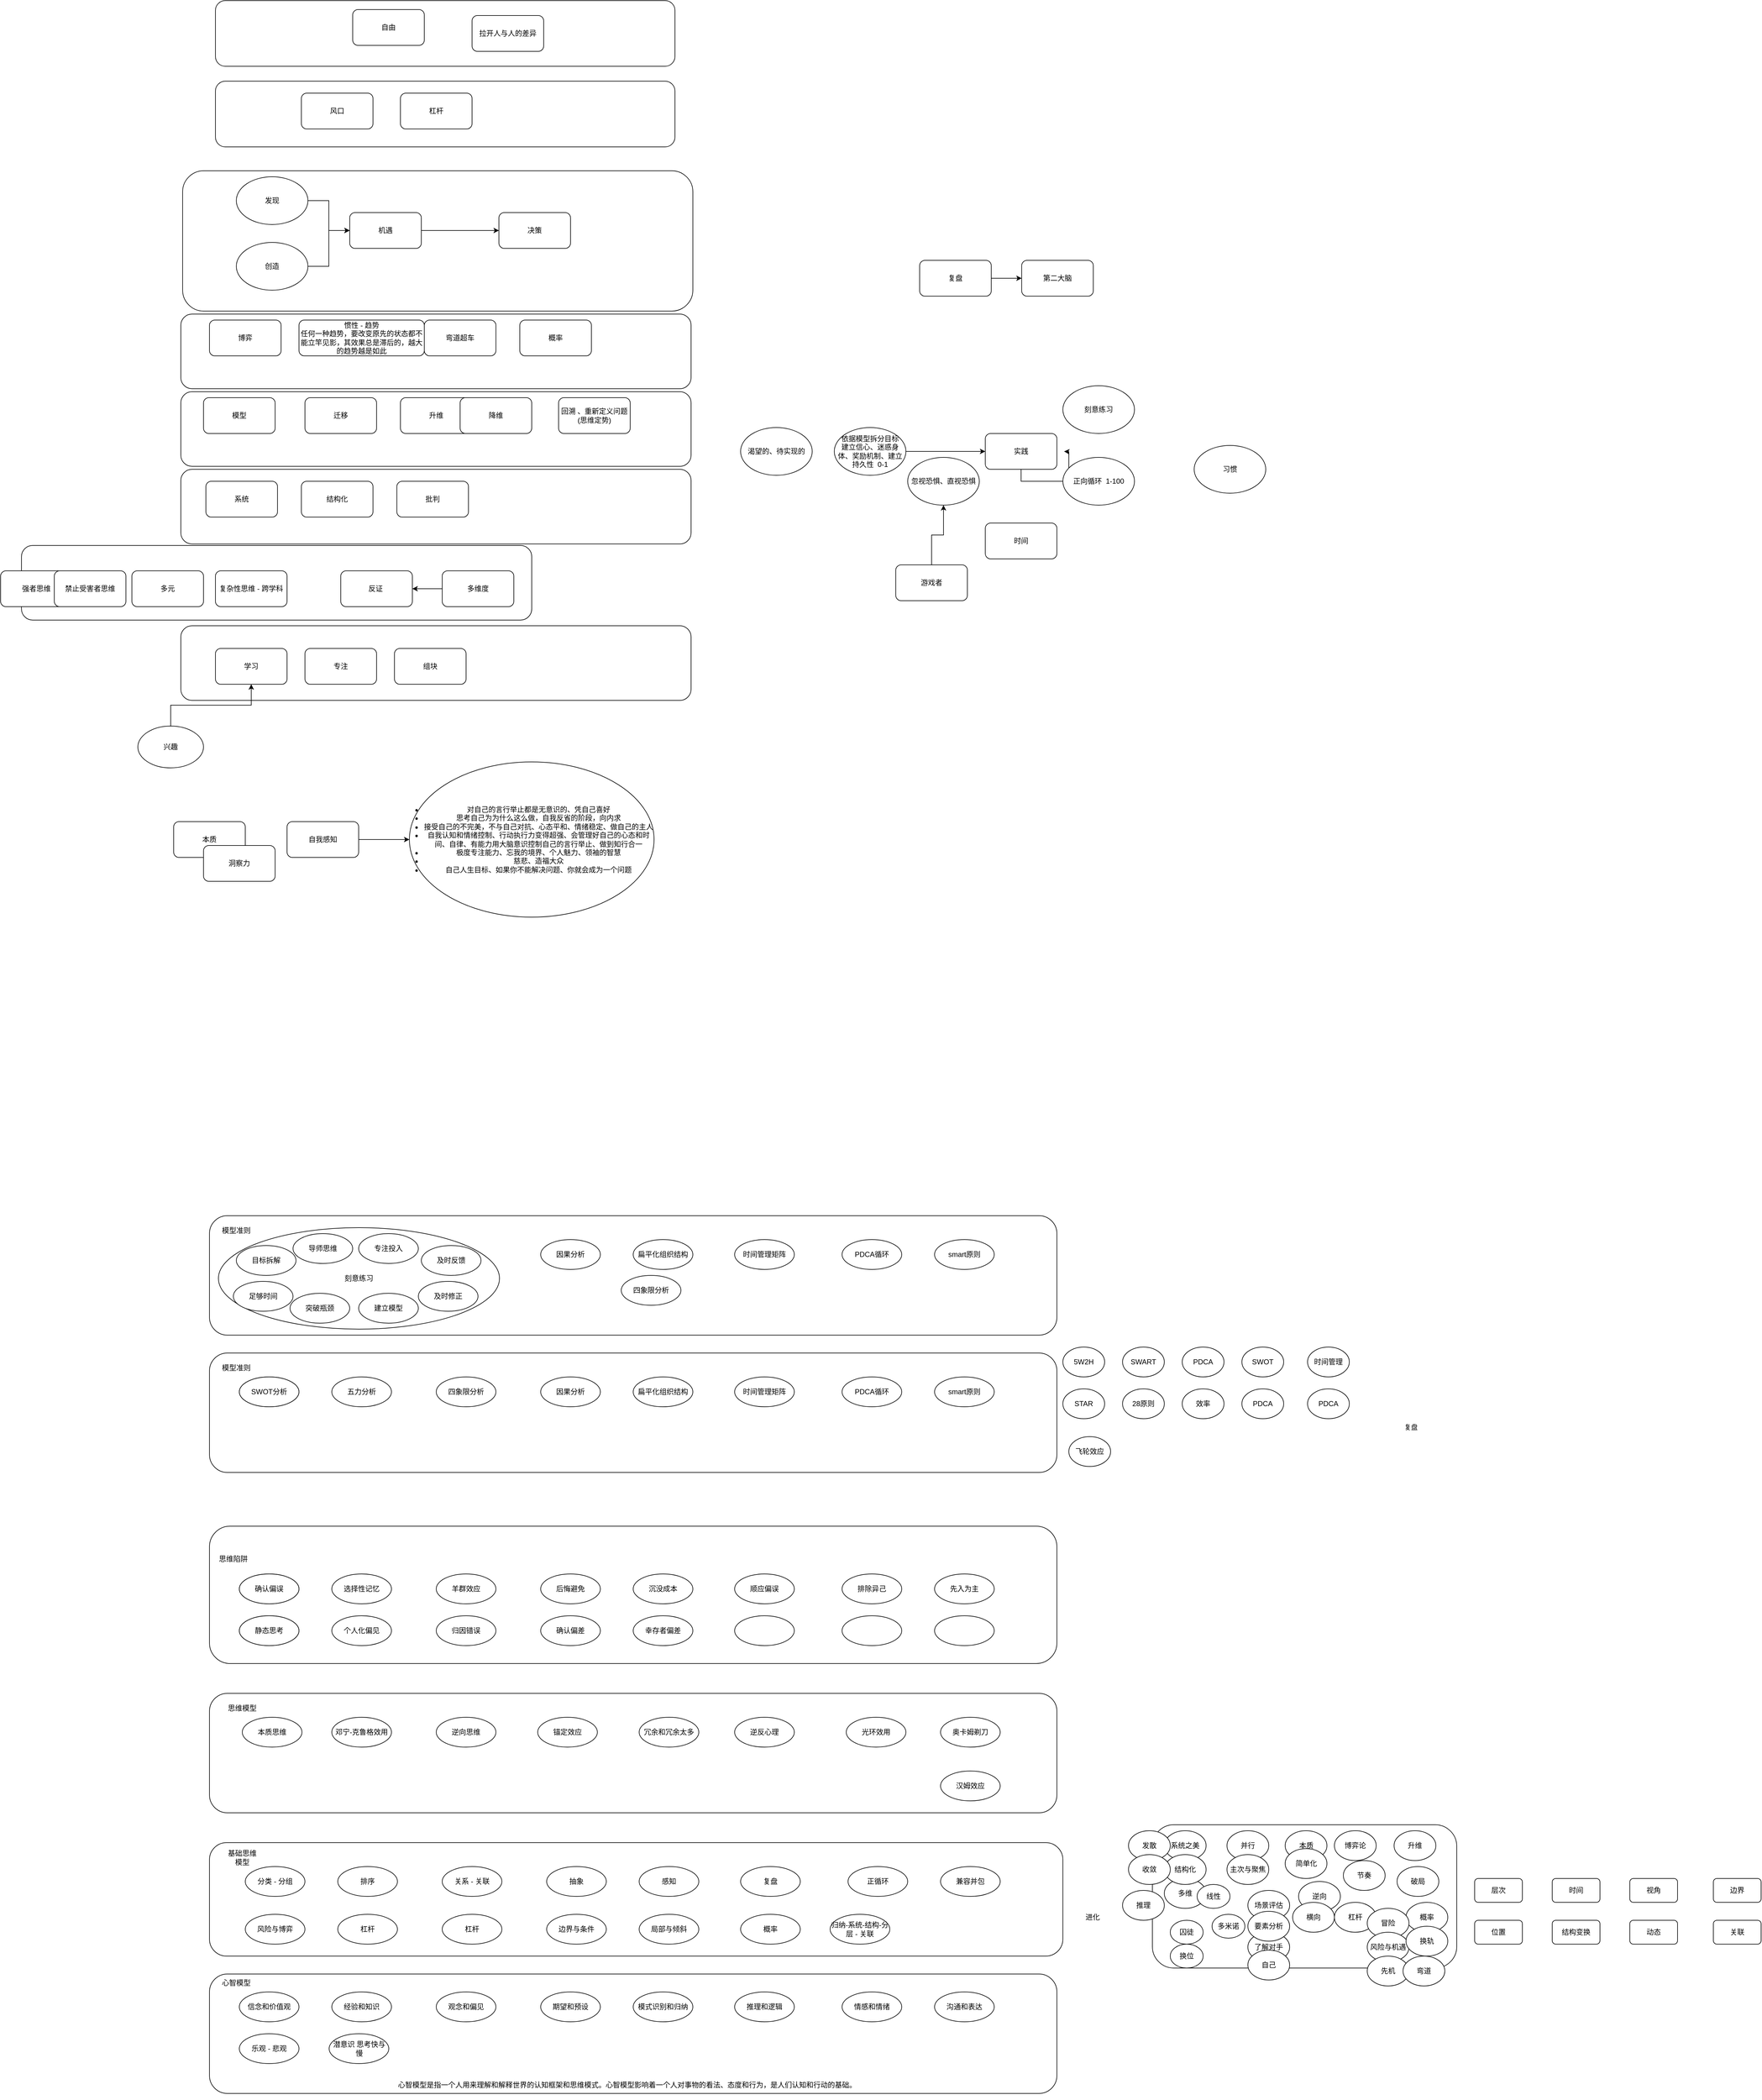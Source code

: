 <mxfile version="21.4.0" type="github">
  <diagram name="第 1 页" id="YvtEZz4fDpHej9pVCONi">
    <mxGraphModel dx="2620" dy="2172" grid="1" gridSize="10" guides="1" tooltips="1" connect="1" arrows="1" fold="1" page="1" pageScale="1" pageWidth="827" pageHeight="1169" math="0" shadow="0">
      <root>
        <mxCell id="0" />
        <mxCell id="1" parent="0" />
        <mxCell id="yrJ8rADurVAFEkHN2O-o-66" value="" style="rounded=1;whiteSpace=wrap;html=1;" parent="1" vertex="1">
          <mxGeometry x="-175" y="387.5" width="855" height="125" as="geometry" />
        </mxCell>
        <mxCell id="yrJ8rADurVAFEkHN2O-o-65" value="" style="rounded=1;whiteSpace=wrap;html=1;" parent="1" vertex="1">
          <mxGeometry x="92" y="522" width="855" height="125" as="geometry" />
        </mxCell>
        <mxCell id="yrJ8rADurVAFEkHN2O-o-64" value="" style="rounded=1;whiteSpace=wrap;html=1;" parent="1" vertex="1">
          <mxGeometry x="92" y="260" width="855" height="125" as="geometry" />
        </mxCell>
        <mxCell id="yrJ8rADurVAFEkHN2O-o-63" value="" style="rounded=1;whiteSpace=wrap;html=1;" parent="1" vertex="1">
          <mxGeometry x="92" y="130" width="855" height="125" as="geometry" />
        </mxCell>
        <mxCell id="yrJ8rADurVAFEkHN2O-o-62" value="" style="rounded=1;whiteSpace=wrap;html=1;" parent="1" vertex="1">
          <mxGeometry x="92" width="855" height="125" as="geometry" />
        </mxCell>
        <mxCell id="yrJ8rADurVAFEkHN2O-o-46" value="" style="rounded=1;whiteSpace=wrap;html=1;" parent="1" vertex="1">
          <mxGeometry x="95" y="-240" width="855" height="235" as="geometry" />
        </mxCell>
        <mxCell id="yrJ8rADurVAFEkHN2O-o-45" value="" style="rounded=1;whiteSpace=wrap;html=1;" parent="1" vertex="1">
          <mxGeometry x="150" y="-525" width="770" height="110" as="geometry" />
        </mxCell>
        <mxCell id="yrJ8rADurVAFEkHN2O-o-44" value="" style="rounded=1;whiteSpace=wrap;html=1;" parent="1" vertex="1">
          <mxGeometry x="150" y="-390" width="770" height="110" as="geometry" />
        </mxCell>
        <mxCell id="yrJ8rADurVAFEkHN2O-o-1" value="学习" style="rounded=1;whiteSpace=wrap;html=1;" parent="1" vertex="1">
          <mxGeometry x="150" y="560" width="120" height="60" as="geometry" />
        </mxCell>
        <mxCell id="yrJ8rADurVAFEkHN2O-o-2" value="专注" style="rounded=1;whiteSpace=wrap;html=1;" parent="1" vertex="1">
          <mxGeometry x="300" y="560" width="120" height="60" as="geometry" />
        </mxCell>
        <mxCell id="yrJ8rADurVAFEkHN2O-o-3" value="组块" style="rounded=1;whiteSpace=wrap;html=1;" parent="1" vertex="1">
          <mxGeometry x="450" y="560" width="120" height="60" as="geometry" />
        </mxCell>
        <mxCell id="yrJ8rADurVAFEkHN2O-o-4" value="系统" style="rounded=1;whiteSpace=wrap;html=1;" parent="1" vertex="1">
          <mxGeometry x="134" y="280" width="120" height="60" as="geometry" />
        </mxCell>
        <mxCell id="yrJ8rADurVAFEkHN2O-o-5" value="结构化" style="rounded=1;whiteSpace=wrap;html=1;" parent="1" vertex="1">
          <mxGeometry x="294" y="280" width="120" height="60" as="geometry" />
        </mxCell>
        <mxCell id="yrJ8rADurVAFEkHN2O-o-6" value="复杂性思维 - 跨学科" style="rounded=1;whiteSpace=wrap;html=1;" parent="1" vertex="1">
          <mxGeometry x="150" y="430" width="120" height="60" as="geometry" />
        </mxCell>
        <mxCell id="yrJ8rADurVAFEkHN2O-o-7" value="模型" style="rounded=1;whiteSpace=wrap;html=1;" parent="1" vertex="1">
          <mxGeometry x="130" y="140" width="120" height="60" as="geometry" />
        </mxCell>
        <mxCell id="yrJ8rADurVAFEkHN2O-o-8" value="决策" style="rounded=1;whiteSpace=wrap;html=1;" parent="1" vertex="1">
          <mxGeometry x="625" y="-170" width="120" height="60" as="geometry" />
        </mxCell>
        <mxCell id="yrJ8rADurVAFEkHN2O-o-9" value="风口" style="rounded=1;whiteSpace=wrap;html=1;" parent="1" vertex="1">
          <mxGeometry x="294" y="-370" width="120" height="60" as="geometry" />
        </mxCell>
        <mxCell id="yrJ8rADurVAFEkHN2O-o-10" value="杠杆" style="rounded=1;whiteSpace=wrap;html=1;" parent="1" vertex="1">
          <mxGeometry x="460" y="-370" width="120" height="60" as="geometry" />
        </mxCell>
        <mxCell id="yrJ8rADurVAFEkHN2O-o-11" value="自由" style="rounded=1;whiteSpace=wrap;html=1;" parent="1" vertex="1">
          <mxGeometry x="380" y="-510" width="120" height="60" as="geometry" />
        </mxCell>
        <mxCell id="yrJ8rADurVAFEkHN2O-o-13" style="edgeStyle=orthogonalEdgeStyle;rounded=0;orthogonalLoop=1;jettySize=auto;html=1;exitX=1;exitY=0.5;exitDx=0;exitDy=0;entryX=0;entryY=0.5;entryDx=0;entryDy=0;" parent="1" source="yrJ8rADurVAFEkHN2O-o-12" target="yrJ8rADurVAFEkHN2O-o-8" edge="1">
          <mxGeometry relative="1" as="geometry" />
        </mxCell>
        <mxCell id="yrJ8rADurVAFEkHN2O-o-12" value="机遇" style="rounded=1;whiteSpace=wrap;html=1;" parent="1" vertex="1">
          <mxGeometry x="375" y="-170" width="120" height="60" as="geometry" />
        </mxCell>
        <mxCell id="yrJ8rADurVAFEkHN2O-o-16" style="edgeStyle=orthogonalEdgeStyle;rounded=0;orthogonalLoop=1;jettySize=auto;html=1;exitX=1;exitY=0.5;exitDx=0;exitDy=0;" parent="1" source="yrJ8rADurVAFEkHN2O-o-14" target="yrJ8rADurVAFEkHN2O-o-12" edge="1">
          <mxGeometry relative="1" as="geometry" />
        </mxCell>
        <mxCell id="yrJ8rADurVAFEkHN2O-o-14" value="发现" style="ellipse;whiteSpace=wrap;html=1;" parent="1" vertex="1">
          <mxGeometry x="185" y="-230" width="120" height="80" as="geometry" />
        </mxCell>
        <mxCell id="yrJ8rADurVAFEkHN2O-o-17" value="" style="edgeStyle=orthogonalEdgeStyle;rounded=0;orthogonalLoop=1;jettySize=auto;html=1;" parent="1" source="yrJ8rADurVAFEkHN2O-o-15" target="yrJ8rADurVAFEkHN2O-o-12" edge="1">
          <mxGeometry relative="1" as="geometry" />
        </mxCell>
        <mxCell id="yrJ8rADurVAFEkHN2O-o-15" value="创造" style="ellipse;whiteSpace=wrap;html=1;" parent="1" vertex="1">
          <mxGeometry x="185" y="-120" width="120" height="80" as="geometry" />
        </mxCell>
        <mxCell id="yrJ8rADurVAFEkHN2O-o-19" value="迁移" style="rounded=1;whiteSpace=wrap;html=1;" parent="1" vertex="1">
          <mxGeometry x="300" y="140" width="120" height="60" as="geometry" />
        </mxCell>
        <mxCell id="yrJ8rADurVAFEkHN2O-o-37" style="edgeStyle=orthogonalEdgeStyle;rounded=0;orthogonalLoop=1;jettySize=auto;html=1;exitX=0.5;exitY=1;exitDx=0;exitDy=0;" parent="1" source="yrJ8rADurVAFEkHN2O-o-20" edge="1">
          <mxGeometry relative="1" as="geometry">
            <mxPoint x="1572" y="230" as="targetPoint" />
          </mxGeometry>
        </mxCell>
        <mxCell id="yrJ8rADurVAFEkHN2O-o-20" value="实践" style="rounded=1;whiteSpace=wrap;html=1;" parent="1" vertex="1">
          <mxGeometry x="1440" y="200" width="120" height="60" as="geometry" />
        </mxCell>
        <mxCell id="yrJ8rADurVAFEkHN2O-o-42" style="edgeStyle=orthogonalEdgeStyle;rounded=0;orthogonalLoop=1;jettySize=auto;html=1;exitX=1;exitY=0.5;exitDx=0;exitDy=0;" parent="1" source="yrJ8rADurVAFEkHN2O-o-21" target="yrJ8rADurVAFEkHN2O-o-41" edge="1">
          <mxGeometry relative="1" as="geometry" />
        </mxCell>
        <mxCell id="yrJ8rADurVAFEkHN2O-o-21" value="复盘" style="rounded=1;whiteSpace=wrap;html=1;" parent="1" vertex="1">
          <mxGeometry x="1330" y="-90" width="120" height="60" as="geometry" />
        </mxCell>
        <mxCell id="yrJ8rADurVAFEkHN2O-o-23" style="edgeStyle=orthogonalEdgeStyle;rounded=0;orthogonalLoop=1;jettySize=auto;html=1;exitX=0.5;exitY=0;exitDx=0;exitDy=0;" parent="1" source="yrJ8rADurVAFEkHN2O-o-22" target="yrJ8rADurVAFEkHN2O-o-1" edge="1">
          <mxGeometry relative="1" as="geometry" />
        </mxCell>
        <mxCell id="yrJ8rADurVAFEkHN2O-o-22" value="兴趣" style="ellipse;whiteSpace=wrap;html=1;" parent="1" vertex="1">
          <mxGeometry x="20" y="690" width="110" height="70" as="geometry" />
        </mxCell>
        <mxCell id="yrJ8rADurVAFEkHN2O-o-24" value="时间" style="rounded=1;whiteSpace=wrap;html=1;" parent="1" vertex="1">
          <mxGeometry x="1440" y="350" width="120" height="60" as="geometry" />
        </mxCell>
        <mxCell id="yrJ8rADurVAFEkHN2O-o-26" value="本质" style="rounded=1;whiteSpace=wrap;html=1;" parent="1" vertex="1">
          <mxGeometry x="80" y="850" width="120" height="60" as="geometry" />
        </mxCell>
        <mxCell id="yrJ8rADurVAFEkHN2O-o-27" value="反证&amp;nbsp;" style="rounded=1;whiteSpace=wrap;html=1;" parent="1" vertex="1">
          <mxGeometry x="360" y="430" width="120" height="60" as="geometry" />
        </mxCell>
        <mxCell id="yrJ8rADurVAFEkHN2O-o-29" style="edgeStyle=orthogonalEdgeStyle;rounded=0;orthogonalLoop=1;jettySize=auto;html=1;exitX=0;exitY=0.5;exitDx=0;exitDy=0;" parent="1" source="yrJ8rADurVAFEkHN2O-o-28" target="yrJ8rADurVAFEkHN2O-o-27" edge="1">
          <mxGeometry relative="1" as="geometry" />
        </mxCell>
        <mxCell id="yrJ8rADurVAFEkHN2O-o-28" value="多维度" style="rounded=1;whiteSpace=wrap;html=1;" parent="1" vertex="1">
          <mxGeometry x="530" y="430" width="120" height="60" as="geometry" />
        </mxCell>
        <mxCell id="yrJ8rADurVAFEkHN2O-o-30" value="博弈" style="rounded=1;whiteSpace=wrap;html=1;" parent="1" vertex="1">
          <mxGeometry x="140" y="10" width="120" height="60" as="geometry" />
        </mxCell>
        <mxCell id="yrJ8rADurVAFEkHN2O-o-31" value="拉开人与人的差异" style="rounded=1;whiteSpace=wrap;html=1;" parent="1" vertex="1">
          <mxGeometry x="580" y="-500" width="120" height="60" as="geometry" />
        </mxCell>
        <mxCell id="yrJ8rADurVAFEkHN2O-o-34" style="edgeStyle=orthogonalEdgeStyle;rounded=0;orthogonalLoop=1;jettySize=auto;html=1;exitX=1;exitY=0.5;exitDx=0;exitDy=0;" parent="1" source="yrJ8rADurVAFEkHN2O-o-32" target="yrJ8rADurVAFEkHN2O-o-33" edge="1">
          <mxGeometry relative="1" as="geometry" />
        </mxCell>
        <mxCell id="yrJ8rADurVAFEkHN2O-o-32" value="自我感知" style="rounded=1;whiteSpace=wrap;html=1;" parent="1" vertex="1">
          <mxGeometry x="270" y="850" width="120" height="60" as="geometry" />
        </mxCell>
        <mxCell id="yrJ8rADurVAFEkHN2O-o-33" value="&lt;div class=&quot;lake-content&quot;&gt;&lt;ul style=&quot;margin: 0; padding-left: 23px&quot; class=&quot;ne-ul&quot;&gt;&lt;li id=&quot;uc30e6d70&quot;&gt;对自己的言行举止都是无意识的、凭自己喜好&lt;/li&gt;&lt;li id=&quot;uc17edd8b&quot;&gt;&lt;span class=&quot;ne-text&quot;&gt;思考自己为为什么这么做，自我反省的阶段，向内求&lt;/span&gt;&lt;/li&gt;&lt;li id=&quot;u63547b23&quot;&gt;&lt;span class=&quot;ne-text&quot;&gt;接受自己的不完美，不与自己对抗、心态平和、情绪稳定、做自己的主人&lt;/span&gt;&lt;/li&gt;&lt;li id=&quot;u4344cce0&quot;&gt;&lt;span class=&quot;ne-text&quot;&gt;自我认知和情绪控制、行动执行力变得超强、会管理好自己的心态和时间、自律、有能力用大脑意识控制自己的言行举止、做到知行合一&lt;/span&gt;&lt;/li&gt;&lt;li id=&quot;ubfca6bf3&quot;&gt;&lt;span class=&quot;ne-text&quot;&gt;极度专注能力、忘我的境界、个人魅力、领袖的智慧&lt;/span&gt;&lt;/li&gt;&lt;li id=&quot;ucda49014&quot;&gt;&lt;span class=&quot;ne-text&quot;&gt;慈悲、造福大众&lt;/span&gt;&lt;/li&gt;&lt;li id=&quot;uc3cded7e&quot;&gt;&lt;span class=&quot;ne-text&quot;&gt;自己人生目标、如果你不能解决问题、你就会成为一个问题&lt;/span&gt;&lt;/li&gt;&lt;/ul&gt;&lt;/div&gt;" style="ellipse;whiteSpace=wrap;html=1;" parent="1" vertex="1">
          <mxGeometry x="475" y="750" width="410" height="260" as="geometry" />
        </mxCell>
        <mxCell id="yrJ8rADurVAFEkHN2O-o-36" style="edgeStyle=orthogonalEdgeStyle;rounded=0;orthogonalLoop=1;jettySize=auto;html=1;exitX=1;exitY=0.5;exitDx=0;exitDy=0;entryX=0;entryY=0.5;entryDx=0;entryDy=0;" parent="1" source="yrJ8rADurVAFEkHN2O-o-35" target="yrJ8rADurVAFEkHN2O-o-20" edge="1">
          <mxGeometry relative="1" as="geometry" />
        </mxCell>
        <mxCell id="yrJ8rADurVAFEkHN2O-o-35" value="依据模型拆分目标&lt;br&gt;建立信心、迷惑身体、奖励机制、建立持久性&amp;nbsp; 0-1" style="ellipse;whiteSpace=wrap;html=1;" parent="1" vertex="1">
          <mxGeometry x="1187" y="190" width="120" height="80" as="geometry" />
        </mxCell>
        <mxCell id="yrJ8rADurVAFEkHN2O-o-38" value="正向循环&amp;nbsp; 1-100" style="ellipse;whiteSpace=wrap;html=1;" parent="1" vertex="1">
          <mxGeometry x="1570" y="240" width="120" height="80" as="geometry" />
        </mxCell>
        <mxCell id="yrJ8rADurVAFEkHN2O-o-39" value="忽视恐惧、直视恐惧" style="ellipse;whiteSpace=wrap;html=1;" parent="1" vertex="1">
          <mxGeometry x="1310" y="240" width="120" height="80" as="geometry" />
        </mxCell>
        <mxCell id="yrJ8rADurVAFEkHN2O-o-41" value="第二大脑" style="rounded=1;whiteSpace=wrap;html=1;" parent="1" vertex="1">
          <mxGeometry x="1501" y="-90" width="120" height="60" as="geometry" />
        </mxCell>
        <mxCell id="yrJ8rADurVAFEkHN2O-o-47" value="渴望的、待实现的" style="ellipse;whiteSpace=wrap;html=1;" parent="1" vertex="1">
          <mxGeometry x="1030" y="190" width="120" height="80" as="geometry" />
        </mxCell>
        <mxCell id="yrJ8rADurVAFEkHN2O-o-48" value="多元" style="rounded=1;whiteSpace=wrap;html=1;" parent="1" vertex="1">
          <mxGeometry x="10" y="430" width="120" height="60" as="geometry" />
        </mxCell>
        <mxCell id="yrJ8rADurVAFEkHN2O-o-49" value="批判" style="rounded=1;whiteSpace=wrap;html=1;" parent="1" vertex="1">
          <mxGeometry x="454" y="280" width="120" height="60" as="geometry" />
        </mxCell>
        <mxCell id="yrJ8rADurVAFEkHN2O-o-50" value="刻意练习" style="ellipse;whiteSpace=wrap;html=1;" parent="1" vertex="1">
          <mxGeometry x="1570" y="120" width="120" height="80" as="geometry" />
        </mxCell>
        <mxCell id="yrJ8rADurVAFEkHN2O-o-51" value="强者思维" style="rounded=1;whiteSpace=wrap;html=1;" parent="1" vertex="1">
          <mxGeometry x="-210" y="430" width="120" height="60" as="geometry" />
        </mxCell>
        <mxCell id="yrJ8rADurVAFEkHN2O-o-53" style="edgeStyle=orthogonalEdgeStyle;rounded=0;orthogonalLoop=1;jettySize=auto;html=1;exitX=0.5;exitY=0;exitDx=0;exitDy=0;entryX=0.5;entryY=1;entryDx=0;entryDy=0;" parent="1" source="yrJ8rADurVAFEkHN2O-o-52" target="yrJ8rADurVAFEkHN2O-o-39" edge="1">
          <mxGeometry relative="1" as="geometry" />
        </mxCell>
        <mxCell id="yrJ8rADurVAFEkHN2O-o-52" value="游戏者" style="rounded=1;whiteSpace=wrap;html=1;" parent="1" vertex="1">
          <mxGeometry x="1290" y="420" width="120" height="60" as="geometry" />
        </mxCell>
        <mxCell id="yrJ8rADurVAFEkHN2O-o-54" value="禁止受害者思维" style="rounded=1;whiteSpace=wrap;html=1;" parent="1" vertex="1">
          <mxGeometry x="-120" y="430" width="120" height="60" as="geometry" />
        </mxCell>
        <mxCell id="yrJ8rADurVAFEkHN2O-o-56" value="惯性 - 趋势&lt;br&gt;任何一种趋势，要改变原先的状态都不能立竿见影，其效果总是滞后的，越大的趋势越是如此" style="rounded=1;whiteSpace=wrap;html=1;" parent="1" vertex="1">
          <mxGeometry x="290" y="10" width="210" height="60" as="geometry" />
        </mxCell>
        <mxCell id="yrJ8rADurVAFEkHN2O-o-57" value="弯道超车" style="rounded=1;whiteSpace=wrap;html=1;" parent="1" vertex="1">
          <mxGeometry x="500" y="10" width="120" height="60" as="geometry" />
        </mxCell>
        <mxCell id="yrJ8rADurVAFEkHN2O-o-58" value="习惯" style="ellipse;whiteSpace=wrap;html=1;" parent="1" vertex="1">
          <mxGeometry x="1790" y="220" width="120" height="80" as="geometry" />
        </mxCell>
        <mxCell id="yrJ8rADurVAFEkHN2O-o-59" value="升维" style="rounded=1;whiteSpace=wrap;html=1;" parent="1" vertex="1">
          <mxGeometry x="460" y="140" width="120" height="60" as="geometry" />
        </mxCell>
        <mxCell id="yrJ8rADurVAFEkHN2O-o-60" value="降维" style="rounded=1;whiteSpace=wrap;html=1;" parent="1" vertex="1">
          <mxGeometry x="560" y="140" width="120" height="60" as="geometry" />
        </mxCell>
        <mxCell id="yrJ8rADurVAFEkHN2O-o-61" value="回溯 、重新定义问题(思维定势)" style="rounded=1;whiteSpace=wrap;html=1;" parent="1" vertex="1">
          <mxGeometry x="725" y="140" width="120" height="60" as="geometry" />
        </mxCell>
        <mxCell id="yrJ8rADurVAFEkHN2O-o-68" value="洞察力" style="rounded=1;whiteSpace=wrap;html=1;" parent="1" vertex="1">
          <mxGeometry x="130" y="890" width="120" height="60" as="geometry" />
        </mxCell>
        <mxCell id="yrJ8rADurVAFEkHN2O-o-69" value="概率" style="rounded=1;whiteSpace=wrap;html=1;" parent="1" vertex="1">
          <mxGeometry x="660" y="10" width="120" height="60" as="geometry" />
        </mxCell>
        <mxCell id="z8WvKWM3-rtfyO4jZk8O-1" value="" style="rounded=1;whiteSpace=wrap;html=1;" vertex="1" parent="1">
          <mxGeometry x="140" y="2780" width="1420" height="200" as="geometry" />
        </mxCell>
        <mxCell id="z8WvKWM3-rtfyO4jZk8O-2" value="心智模型" style="text;html=1;strokeColor=none;fillColor=none;align=center;verticalAlign=middle;whiteSpace=wrap;rounded=0;" vertex="1" parent="1">
          <mxGeometry x="155" y="2780" width="60" height="30" as="geometry" />
        </mxCell>
        <mxCell id="z8WvKWM3-rtfyO4jZk8O-3" value="" style="rounded=1;whiteSpace=wrap;html=1;" vertex="1" parent="1">
          <mxGeometry x="140" y="2030" width="1420" height="230" as="geometry" />
        </mxCell>
        <mxCell id="z8WvKWM3-rtfyO4jZk8O-5" value="" style="rounded=1;whiteSpace=wrap;html=1;" vertex="1" parent="1">
          <mxGeometry x="140" y="1740" width="1420" height="200" as="geometry" />
        </mxCell>
        <mxCell id="z8WvKWM3-rtfyO4jZk8O-6" value="模型准则" style="text;html=1;strokeColor=none;fillColor=none;align=center;verticalAlign=middle;whiteSpace=wrap;rounded=0;" vertex="1" parent="1">
          <mxGeometry x="155" y="1750" width="60" height="30" as="geometry" />
        </mxCell>
        <mxCell id="z8WvKWM3-rtfyO4jZk8O-7" value="&lt;div class=&quot;lake-content&quot;&gt;信念和价值观&lt;/div&gt;" style="ellipse;whiteSpace=wrap;html=1;" vertex="1" parent="1">
          <mxGeometry x="190" y="2810" width="100" height="50" as="geometry" />
        </mxCell>
        <mxCell id="z8WvKWM3-rtfyO4jZk8O-8" value="&lt;div class=&quot;lake-content&quot;&gt;&lt;div class=&quot;lake-content&quot;&gt;经验和知识&lt;/div&gt;&lt;/div&gt;" style="ellipse;whiteSpace=wrap;html=1;" vertex="1" parent="1">
          <mxGeometry x="345" y="2810" width="100" height="50" as="geometry" />
        </mxCell>
        <mxCell id="z8WvKWM3-rtfyO4jZk8O-9" value="&lt;div class=&quot;lake-content&quot;&gt;&lt;div class=&quot;lake-content&quot;&gt;&lt;div class=&quot;lake-content&quot;&gt;推理和逻辑&lt;/div&gt;&lt;/div&gt;&lt;/div&gt;" style="ellipse;whiteSpace=wrap;html=1;" vertex="1" parent="1">
          <mxGeometry x="1020" y="2810" width="100" height="50" as="geometry" />
        </mxCell>
        <mxCell id="z8WvKWM3-rtfyO4jZk8O-10" value="&lt;div class=&quot;lake-content&quot;&gt;&lt;div class=&quot;lake-content&quot;&gt;观念和偏见&lt;/div&gt;&lt;/div&gt;" style="ellipse;whiteSpace=wrap;html=1;" vertex="1" parent="1">
          <mxGeometry x="520" y="2810" width="100" height="50" as="geometry" />
        </mxCell>
        <mxCell id="z8WvKWM3-rtfyO4jZk8O-11" value="&lt;div class=&quot;lake-content&quot;&gt;&lt;div class=&quot;lake-content&quot;&gt;&lt;div class=&quot;lake-content&quot;&gt;期望和预设&lt;/div&gt;&lt;/div&gt;&lt;/div&gt;" style="ellipse;whiteSpace=wrap;html=1;" vertex="1" parent="1">
          <mxGeometry x="695" y="2810" width="100" height="50" as="geometry" />
        </mxCell>
        <mxCell id="z8WvKWM3-rtfyO4jZk8O-12" value="&lt;div class=&quot;lake-content&quot;&gt;&lt;div class=&quot;lake-content&quot;&gt;&lt;div class=&quot;lake-content&quot;&gt;模式识别和归纳&lt;/div&gt;&lt;/div&gt;&lt;/div&gt;" style="ellipse;whiteSpace=wrap;html=1;" vertex="1" parent="1">
          <mxGeometry x="850" y="2810" width="100" height="50" as="geometry" />
        </mxCell>
        <mxCell id="z8WvKWM3-rtfyO4jZk8O-14" value="&lt;div class=&quot;lake-content&quot;&gt;&lt;div class=&quot;lake-content&quot;&gt;&lt;div class=&quot;lake-content&quot;&gt;情感和情绪&lt;br&gt;&lt;/div&gt;&lt;/div&gt;&lt;/div&gt;" style="ellipse;whiteSpace=wrap;html=1;" vertex="1" parent="1">
          <mxGeometry x="1200" y="2810" width="100" height="50" as="geometry" />
        </mxCell>
        <mxCell id="z8WvKWM3-rtfyO4jZk8O-15" value="&lt;div class=&quot;lake-content&quot;&gt;&lt;div class=&quot;lake-content&quot;&gt;&lt;div class=&quot;lake-content&quot;&gt;&lt;div class=&quot;lake-content&quot;&gt;&lt;div class=&quot;lake-content&quot;&gt;沟通和表达&lt;/div&gt;&lt;/div&gt;&lt;/div&gt;&lt;/div&gt;&lt;/div&gt;" style="ellipse;whiteSpace=wrap;html=1;" vertex="1" parent="1">
          <mxGeometry x="1355" y="2810" width="100" height="50" as="geometry" />
        </mxCell>
        <mxCell id="z8WvKWM3-rtfyO4jZk8O-16" value="&lt;div class=&quot;lake-content&quot;&gt;&lt;p style=&quot;margin: 0; padding: 0; min-height: 24px&quot; class=&quot;ne-p&quot; id=&quot;u2ad12d49&quot;&gt;心智模型是指一个人用来理解和解释世界的认知框架和思维模式。心智模型影响着一个人对事物的看法、态度和行为，是人们认知和行动的基础。&lt;/p&gt;&lt;/div&gt;" style="text;html=1;strokeColor=none;fillColor=none;align=center;verticalAlign=middle;whiteSpace=wrap;rounded=0;" vertex="1" parent="1">
          <mxGeometry x="345" y="2950" width="990" height="40" as="geometry" />
        </mxCell>
        <mxCell id="z8WvKWM3-rtfyO4jZk8O-17" value="思维陷阱" style="text;html=1;strokeColor=none;fillColor=none;align=center;verticalAlign=middle;whiteSpace=wrap;rounded=0;" vertex="1" parent="1">
          <mxGeometry x="150" y="2070" width="60" height="30" as="geometry" />
        </mxCell>
        <mxCell id="z8WvKWM3-rtfyO4jZk8O-18" value="&lt;div class=&quot;lake-content&quot;&gt;信念和价值观&lt;/div&gt;" style="ellipse;whiteSpace=wrap;html=1;" vertex="1" parent="1">
          <mxGeometry x="190" y="2110" width="100" height="50" as="geometry" />
        </mxCell>
        <mxCell id="z8WvKWM3-rtfyO4jZk8O-20" value="&lt;div class=&quot;lake-content&quot;&gt;&lt;div class=&quot;lake-content&quot;&gt;确认偏误&lt;/div&gt;&lt;/div&gt;" style="ellipse;whiteSpace=wrap;html=1;" vertex="1" parent="1">
          <mxGeometry x="190" y="2110" width="100" height="50" as="geometry" />
        </mxCell>
        <mxCell id="z8WvKWM3-rtfyO4jZk8O-21" value="&lt;div class=&quot;lake-content&quot;&gt;&lt;div class=&quot;lake-content&quot;&gt;&lt;div class=&quot;lake-content&quot;&gt;选择性记忆&lt;/div&gt;&lt;/div&gt;&lt;/div&gt;" style="ellipse;whiteSpace=wrap;html=1;" vertex="1" parent="1">
          <mxGeometry x="345" y="2110" width="100" height="50" as="geometry" />
        </mxCell>
        <mxCell id="z8WvKWM3-rtfyO4jZk8O-22" value="&lt;div class=&quot;lake-content&quot;&gt;&lt;div class=&quot;lake-content&quot;&gt;&lt;div class=&quot;lake-content&quot;&gt;&lt;div class=&quot;lake-content&quot;&gt;顺应偏误&lt;/div&gt;&lt;/div&gt;&lt;/div&gt;&lt;/div&gt;" style="ellipse;whiteSpace=wrap;html=1;" vertex="1" parent="1">
          <mxGeometry x="1020" y="2110" width="100" height="50" as="geometry" />
        </mxCell>
        <mxCell id="z8WvKWM3-rtfyO4jZk8O-23" value="&lt;div class=&quot;lake-content&quot;&gt;&lt;div class=&quot;lake-content&quot;&gt;&lt;div class=&quot;lake-content&quot;&gt;羊群效应&lt;/div&gt;&lt;/div&gt;&lt;/div&gt;" style="ellipse;whiteSpace=wrap;html=1;" vertex="1" parent="1">
          <mxGeometry x="520" y="2110" width="100" height="50" as="geometry" />
        </mxCell>
        <mxCell id="z8WvKWM3-rtfyO4jZk8O-24" value="&lt;div class=&quot;lake-content&quot;&gt;&lt;div class=&quot;lake-content&quot;&gt;&lt;div class=&quot;lake-content&quot;&gt;&lt;div class=&quot;lake-content&quot;&gt;后悔避免&lt;/div&gt;&lt;/div&gt;&lt;/div&gt;&lt;/div&gt;" style="ellipse;whiteSpace=wrap;html=1;" vertex="1" parent="1">
          <mxGeometry x="695" y="2110" width="100" height="50" as="geometry" />
        </mxCell>
        <mxCell id="z8WvKWM3-rtfyO4jZk8O-25" value="&lt;div class=&quot;lake-content&quot;&gt;&lt;div class=&quot;lake-content&quot;&gt;&lt;div class=&quot;lake-content&quot;&gt;&lt;div class=&quot;lake-content&quot;&gt;沉没成本&lt;/div&gt;&lt;/div&gt;&lt;/div&gt;&lt;/div&gt;" style="ellipse;whiteSpace=wrap;html=1;" vertex="1" parent="1">
          <mxGeometry x="850" y="2110" width="100" height="50" as="geometry" />
        </mxCell>
        <mxCell id="z8WvKWM3-rtfyO4jZk8O-26" value="&lt;div class=&quot;lake-content&quot;&gt;&lt;div class=&quot;lake-content&quot;&gt;&lt;div class=&quot;lake-content&quot;&gt;&lt;div class=&quot;lake-content&quot;&gt;排除异己&lt;/div&gt;&lt;/div&gt;&lt;/div&gt;&lt;/div&gt;" style="ellipse;whiteSpace=wrap;html=1;" vertex="1" parent="1">
          <mxGeometry x="1200" y="2110" width="100" height="50" as="geometry" />
        </mxCell>
        <mxCell id="z8WvKWM3-rtfyO4jZk8O-27" value="&lt;div class=&quot;lake-content&quot;&gt;&lt;div class=&quot;lake-content&quot;&gt;&lt;div class=&quot;lake-content&quot;&gt;&lt;div class=&quot;lake-content&quot;&gt;&lt;div class=&quot;lake-content&quot;&gt;&lt;div class=&quot;lake-content&quot;&gt;先入为主&lt;/div&gt;&lt;/div&gt;&lt;/div&gt;&lt;/div&gt;&lt;/div&gt;&lt;/div&gt;" style="ellipse;whiteSpace=wrap;html=1;" vertex="1" parent="1">
          <mxGeometry x="1355" y="2110" width="100" height="50" as="geometry" />
        </mxCell>
        <mxCell id="z8WvKWM3-rtfyO4jZk8O-28" value="&lt;div class=&quot;lake-content&quot;&gt;信念和价值观&lt;/div&gt;" style="ellipse;whiteSpace=wrap;html=1;" vertex="1" parent="1">
          <mxGeometry x="190" y="2180" width="100" height="50" as="geometry" />
        </mxCell>
        <mxCell id="z8WvKWM3-rtfyO4jZk8O-29" value="&lt;div class=&quot;lake-content&quot;&gt;&lt;div class=&quot;lake-content&quot;&gt;&lt;div class=&quot;lake-content&quot;&gt;静态思考&lt;/div&gt;&lt;/div&gt;&lt;/div&gt;" style="ellipse;whiteSpace=wrap;html=1;" vertex="1" parent="1">
          <mxGeometry x="190" y="2180" width="100" height="50" as="geometry" />
        </mxCell>
        <mxCell id="z8WvKWM3-rtfyO4jZk8O-30" value="&lt;div class=&quot;lake-content&quot;&gt;&lt;div class=&quot;lake-content&quot;&gt;&lt;div class=&quot;lake-content&quot;&gt;&lt;div class=&quot;lake-content&quot;&gt;个人化偏见&lt;/div&gt;&lt;/div&gt;&lt;/div&gt;&lt;/div&gt;" style="ellipse;whiteSpace=wrap;html=1;" vertex="1" parent="1">
          <mxGeometry x="345" y="2180" width="100" height="50" as="geometry" />
        </mxCell>
        <mxCell id="z8WvKWM3-rtfyO4jZk8O-31" value="&lt;div class=&quot;lake-content&quot;&gt;&lt;div class=&quot;lake-content&quot;&gt;&lt;div class=&quot;lake-content&quot;&gt;&lt;div class=&quot;lake-content&quot;&gt;&lt;br&gt;&lt;/div&gt;&lt;/div&gt;&lt;/div&gt;&lt;/div&gt;" style="ellipse;whiteSpace=wrap;html=1;" vertex="1" parent="1">
          <mxGeometry x="1020" y="2180" width="100" height="50" as="geometry" />
        </mxCell>
        <mxCell id="z8WvKWM3-rtfyO4jZk8O-32" value="&lt;div class=&quot;lake-content&quot;&gt;&lt;div class=&quot;lake-content&quot;&gt;&lt;div class=&quot;lake-content&quot;&gt;归因错误&lt;/div&gt;&lt;/div&gt;&lt;/div&gt;" style="ellipse;whiteSpace=wrap;html=1;" vertex="1" parent="1">
          <mxGeometry x="520" y="2180" width="100" height="50" as="geometry" />
        </mxCell>
        <mxCell id="z8WvKWM3-rtfyO4jZk8O-33" value="&lt;div class=&quot;lake-content&quot;&gt;&lt;div class=&quot;lake-content&quot;&gt;&lt;div class=&quot;lake-content&quot;&gt;&lt;div class=&quot;lake-content&quot;&gt;确认偏差&lt;/div&gt;&lt;/div&gt;&lt;/div&gt;&lt;/div&gt;" style="ellipse;whiteSpace=wrap;html=1;" vertex="1" parent="1">
          <mxGeometry x="695" y="2180" width="100" height="50" as="geometry" />
        </mxCell>
        <mxCell id="z8WvKWM3-rtfyO4jZk8O-34" value="&lt;div class=&quot;lake-content&quot;&gt;&lt;div class=&quot;lake-content&quot;&gt;&lt;div class=&quot;lake-content&quot;&gt;&lt;div class=&quot;lake-content&quot;&gt;幸存者偏差&lt;/div&gt;&lt;/div&gt;&lt;/div&gt;&lt;/div&gt;" style="ellipse;whiteSpace=wrap;html=1;" vertex="1" parent="1">
          <mxGeometry x="850" y="2180" width="100" height="50" as="geometry" />
        </mxCell>
        <mxCell id="z8WvKWM3-rtfyO4jZk8O-35" value="&lt;div class=&quot;lake-content&quot;&gt;&lt;div class=&quot;lake-content&quot;&gt;&lt;div class=&quot;lake-content&quot;&gt;&lt;div class=&quot;lake-content&quot;&gt;&lt;br&gt;&lt;/div&gt;&lt;/div&gt;&lt;/div&gt;&lt;/div&gt;" style="ellipse;whiteSpace=wrap;html=1;" vertex="1" parent="1">
          <mxGeometry x="1200" y="2180" width="100" height="50" as="geometry" />
        </mxCell>
        <mxCell id="z8WvKWM3-rtfyO4jZk8O-36" value="&lt;div class=&quot;lake-content&quot;&gt;&lt;div class=&quot;lake-content&quot;&gt;&lt;div class=&quot;lake-content&quot;&gt;&lt;div class=&quot;lake-content&quot;&gt;&lt;div class=&quot;lake-content&quot;&gt;&lt;div class=&quot;lake-content&quot;&gt;&lt;br&gt;&lt;/div&gt;&lt;/div&gt;&lt;/div&gt;&lt;/div&gt;&lt;/div&gt;&lt;/div&gt;" style="ellipse;whiteSpace=wrap;html=1;" vertex="1" parent="1">
          <mxGeometry x="1355" y="2180" width="100" height="50" as="geometry" />
        </mxCell>
        <mxCell id="z8WvKWM3-rtfyO4jZk8O-37" value="&lt;div class=&quot;lake-content&quot;&gt;信念和价值观&lt;/div&gt;" style="ellipse;whiteSpace=wrap;html=1;" vertex="1" parent="1">
          <mxGeometry x="190" y="1780" width="100" height="50" as="geometry" />
        </mxCell>
        <mxCell id="z8WvKWM3-rtfyO4jZk8O-38" value="&lt;div class=&quot;lake-content&quot;&gt;&lt;div class=&quot;lake-content&quot;&gt;&lt;div class=&quot;lake-content&quot;&gt;&lt;div class=&quot;lake-content&quot;&gt;SWOT分析&lt;/div&gt;&lt;/div&gt;&lt;/div&gt;&lt;/div&gt;" style="ellipse;whiteSpace=wrap;html=1;" vertex="1" parent="1">
          <mxGeometry x="190" y="1780" width="100" height="50" as="geometry" />
        </mxCell>
        <mxCell id="z8WvKWM3-rtfyO4jZk8O-39" value="&lt;div class=&quot;lake-content&quot;&gt;&lt;div class=&quot;lake-content&quot;&gt;&lt;div class=&quot;lake-content&quot;&gt;&lt;div class=&quot;lake-content&quot;&gt;&lt;div class=&quot;lake-content&quot;&gt;五力分析&lt;/div&gt;&lt;/div&gt;&lt;/div&gt;&lt;/div&gt;&lt;/div&gt;" style="ellipse;whiteSpace=wrap;html=1;" vertex="1" parent="1">
          <mxGeometry x="345" y="1780" width="100" height="50" as="geometry" />
        </mxCell>
        <mxCell id="z8WvKWM3-rtfyO4jZk8O-40" value="&lt;div class=&quot;lake-content&quot;&gt;&lt;div class=&quot;lake-content&quot;&gt;&lt;div class=&quot;lake-content&quot;&gt;&lt;div class=&quot;lake-content&quot;&gt;&lt;div class=&quot;lake-content&quot;&gt;时间管理矩阵&lt;/div&gt;&lt;/div&gt;&lt;/div&gt;&lt;/div&gt;&lt;/div&gt;" style="ellipse;whiteSpace=wrap;html=1;" vertex="1" parent="1">
          <mxGeometry x="1020" y="1780" width="100" height="50" as="geometry" />
        </mxCell>
        <mxCell id="z8WvKWM3-rtfyO4jZk8O-41" value="&lt;div class=&quot;lake-content&quot;&gt;&lt;div class=&quot;lake-content&quot;&gt;&lt;div class=&quot;lake-content&quot;&gt;&lt;div class=&quot;lake-content&quot;&gt;四象限分析&lt;/div&gt;&lt;/div&gt;&lt;/div&gt;&lt;/div&gt;" style="ellipse;whiteSpace=wrap;html=1;" vertex="1" parent="1">
          <mxGeometry x="520" y="1780" width="100" height="50" as="geometry" />
        </mxCell>
        <mxCell id="z8WvKWM3-rtfyO4jZk8O-42" value="&lt;div class=&quot;lake-content&quot;&gt;&lt;div class=&quot;lake-content&quot;&gt;&lt;div class=&quot;lake-content&quot;&gt;&lt;div class=&quot;lake-content&quot;&gt;&lt;div class=&quot;lake-content&quot;&gt;因果分析&lt;/div&gt;&lt;/div&gt;&lt;/div&gt;&lt;/div&gt;&lt;/div&gt;" style="ellipse;whiteSpace=wrap;html=1;" vertex="1" parent="1">
          <mxGeometry x="695" y="1780" width="100" height="50" as="geometry" />
        </mxCell>
        <mxCell id="z8WvKWM3-rtfyO4jZk8O-43" value="&lt;div class=&quot;lake-content&quot;&gt;&lt;div class=&quot;lake-content&quot;&gt;&lt;div class=&quot;lake-content&quot;&gt;&lt;div class=&quot;lake-content&quot;&gt;&lt;div class=&quot;lake-content&quot;&gt;扁平化组织结构&lt;/div&gt;&lt;/div&gt;&lt;/div&gt;&lt;/div&gt;&lt;/div&gt;" style="ellipse;whiteSpace=wrap;html=1;" vertex="1" parent="1">
          <mxGeometry x="850" y="1780" width="100" height="50" as="geometry" />
        </mxCell>
        <mxCell id="z8WvKWM3-rtfyO4jZk8O-44" value="&lt;div class=&quot;lake-content&quot;&gt;&lt;div class=&quot;lake-content&quot;&gt;&lt;div class=&quot;lake-content&quot;&gt;&lt;div class=&quot;lake-content&quot;&gt;&lt;div class=&quot;lake-content&quot;&gt;PDCA循环&lt;/div&gt;&lt;/div&gt;&lt;/div&gt;&lt;/div&gt;&lt;/div&gt;" style="ellipse;whiteSpace=wrap;html=1;" vertex="1" parent="1">
          <mxGeometry x="1200" y="1780" width="100" height="50" as="geometry" />
        </mxCell>
        <mxCell id="z8WvKWM3-rtfyO4jZk8O-45" value="&lt;div class=&quot;lake-content&quot;&gt;&lt;div class=&quot;lake-content&quot;&gt;&lt;div class=&quot;lake-content&quot;&gt;&lt;div class=&quot;lake-content&quot;&gt;&lt;div class=&quot;lake-content&quot;&gt;&lt;div class=&quot;lake-content&quot;&gt;smart原则&lt;/div&gt;&lt;/div&gt;&lt;/div&gt;&lt;/div&gt;&lt;/div&gt;&lt;/div&gt;" style="ellipse;whiteSpace=wrap;html=1;" vertex="1" parent="1">
          <mxGeometry x="1355" y="1780" width="100" height="50" as="geometry" />
        </mxCell>
        <mxCell id="z8WvKWM3-rtfyO4jZk8O-46" value="" style="rounded=1;whiteSpace=wrap;html=1;" vertex="1" parent="1">
          <mxGeometry x="140" y="2560" width="1430" height="190" as="geometry" />
        </mxCell>
        <mxCell id="z8WvKWM3-rtfyO4jZk8O-47" value="基础思维模型" style="text;html=1;strokeColor=none;fillColor=none;align=center;verticalAlign=middle;whiteSpace=wrap;rounded=0;" vertex="1" parent="1">
          <mxGeometry x="165" y="2570" width="60" height="30" as="geometry" />
        </mxCell>
        <mxCell id="z8WvKWM3-rtfyO4jZk8O-48" value="&lt;div class=&quot;lake-content&quot;&gt;分类 - 分组&lt;/div&gt;" style="ellipse;whiteSpace=wrap;html=1;" vertex="1" parent="1">
          <mxGeometry x="200" y="2600" width="100" height="50" as="geometry" />
        </mxCell>
        <mxCell id="z8WvKWM3-rtfyO4jZk8O-49" value="&lt;div class=&quot;lake-content&quot;&gt;&lt;div class=&quot;lake-content&quot;&gt;排序&lt;/div&gt;&lt;/div&gt;" style="ellipse;whiteSpace=wrap;html=1;" vertex="1" parent="1">
          <mxGeometry x="355" y="2600" width="100" height="50" as="geometry" />
        </mxCell>
        <mxCell id="z8WvKWM3-rtfyO4jZk8O-50" value="&lt;div class=&quot;lake-content&quot;&gt;&lt;div class=&quot;lake-content&quot;&gt;&lt;div class=&quot;lake-content&quot;&gt;复盘&lt;/div&gt;&lt;/div&gt;&lt;/div&gt;" style="ellipse;whiteSpace=wrap;html=1;" vertex="1" parent="1">
          <mxGeometry x="1030" y="2600" width="100" height="50" as="geometry" />
        </mxCell>
        <mxCell id="z8WvKWM3-rtfyO4jZk8O-51" value="&lt;div class=&quot;lake-content&quot;&gt;&lt;div class=&quot;lake-content&quot;&gt;关系 - 关联&lt;/div&gt;&lt;/div&gt;" style="ellipse;whiteSpace=wrap;html=1;" vertex="1" parent="1">
          <mxGeometry x="530" y="2600" width="100" height="50" as="geometry" />
        </mxCell>
        <mxCell id="z8WvKWM3-rtfyO4jZk8O-52" value="&lt;div class=&quot;lake-content&quot;&gt;&lt;div class=&quot;lake-content&quot;&gt;&lt;div class=&quot;lake-content&quot;&gt;抽象&lt;/div&gt;&lt;/div&gt;&lt;/div&gt;" style="ellipse;whiteSpace=wrap;html=1;" vertex="1" parent="1">
          <mxGeometry x="705" y="2600" width="100" height="50" as="geometry" />
        </mxCell>
        <mxCell id="z8WvKWM3-rtfyO4jZk8O-53" value="&lt;div class=&quot;lake-content&quot;&gt;&lt;div class=&quot;lake-content&quot;&gt;&lt;div class=&quot;lake-content&quot;&gt;感知&lt;/div&gt;&lt;/div&gt;&lt;/div&gt;" style="ellipse;whiteSpace=wrap;html=1;" vertex="1" parent="1">
          <mxGeometry x="860" y="2600" width="100" height="50" as="geometry" />
        </mxCell>
        <mxCell id="z8WvKWM3-rtfyO4jZk8O-54" value="&lt;div class=&quot;lake-content&quot;&gt;&lt;div class=&quot;lake-content&quot;&gt;&lt;div class=&quot;lake-content&quot;&gt;正循环&lt;br&gt;&lt;/div&gt;&lt;/div&gt;&lt;/div&gt;" style="ellipse;whiteSpace=wrap;html=1;" vertex="1" parent="1">
          <mxGeometry x="1210" y="2600" width="100" height="50" as="geometry" />
        </mxCell>
        <mxCell id="z8WvKWM3-rtfyO4jZk8O-55" value="&lt;div class=&quot;lake-content&quot;&gt;&lt;div class=&quot;lake-content&quot;&gt;&lt;div class=&quot;lake-content&quot;&gt;&lt;div class=&quot;lake-content&quot;&gt;&lt;div class=&quot;lake-content&quot;&gt;兼容并包&lt;br&gt;&lt;/div&gt;&lt;/div&gt;&lt;/div&gt;&lt;/div&gt;&lt;/div&gt;" style="ellipse;whiteSpace=wrap;html=1;" vertex="1" parent="1">
          <mxGeometry x="1365" y="2600" width="100" height="50" as="geometry" />
        </mxCell>
        <mxCell id="z8WvKWM3-rtfyO4jZk8O-56" value="" style="rounded=1;whiteSpace=wrap;html=1;" vertex="1" parent="1">
          <mxGeometry x="140" y="2310" width="1420" height="200" as="geometry" />
        </mxCell>
        <mxCell id="z8WvKWM3-rtfyO4jZk8O-57" value="思维模型" style="text;html=1;strokeColor=none;fillColor=none;align=center;verticalAlign=middle;whiteSpace=wrap;rounded=0;" vertex="1" parent="1">
          <mxGeometry x="165" y="2320" width="60" height="30" as="geometry" />
        </mxCell>
        <mxCell id="z8WvKWM3-rtfyO4jZk8O-58" value="&lt;div class=&quot;lake-content&quot;&gt;锚定效应&lt;/div&gt;" style="ellipse;whiteSpace=wrap;html=1;" vertex="1" parent="1">
          <mxGeometry x="690" y="2350" width="100" height="50" as="geometry" />
        </mxCell>
        <mxCell id="z8WvKWM3-rtfyO4jZk8O-59" value="&lt;div class=&quot;lake-content&quot;&gt;&lt;div class=&quot;lake-content&quot;&gt;光环效用&lt;/div&gt;&lt;/div&gt;" style="ellipse;whiteSpace=wrap;html=1;" vertex="1" parent="1">
          <mxGeometry x="1207" y="2350" width="100" height="50" as="geometry" />
        </mxCell>
        <mxCell id="z8WvKWM3-rtfyO4jZk8O-60" value="&lt;div class=&quot;lake-content&quot;&gt;&lt;div class=&quot;lake-content&quot;&gt;&lt;div class=&quot;lake-content&quot;&gt;逆向思维&lt;/div&gt;&lt;/div&gt;&lt;/div&gt;" style="ellipse;whiteSpace=wrap;html=1;" vertex="1" parent="1">
          <mxGeometry x="520" y="2350" width="100" height="50" as="geometry" />
        </mxCell>
        <mxCell id="z8WvKWM3-rtfyO4jZk8O-61" value="&lt;div class=&quot;lake-content&quot;&gt;&lt;div class=&quot;lake-content&quot;&gt;逆反心理&lt;/div&gt;&lt;/div&gt;" style="ellipse;whiteSpace=wrap;html=1;" vertex="1" parent="1">
          <mxGeometry x="1020" y="2350" width="100" height="50" as="geometry" />
        </mxCell>
        <mxCell id="z8WvKWM3-rtfyO4jZk8O-62" value="&lt;div class=&quot;lake-content&quot;&gt;&lt;div class=&quot;lake-content&quot;&gt;&lt;div class=&quot;lake-content&quot;&gt;本质思维&lt;/div&gt;&lt;/div&gt;&lt;/div&gt;" style="ellipse;whiteSpace=wrap;html=1;" vertex="1" parent="1">
          <mxGeometry x="195" y="2350" width="100" height="50" as="geometry" />
        </mxCell>
        <mxCell id="z8WvKWM3-rtfyO4jZk8O-63" value="&lt;div class=&quot;lake-content&quot;&gt;&lt;div class=&quot;lake-content&quot;&gt;&lt;div class=&quot;lake-content&quot;&gt;邓宁-克鲁格效用&lt;br&gt;&lt;/div&gt;&lt;/div&gt;&lt;/div&gt;" style="ellipse;whiteSpace=wrap;html=1;" vertex="1" parent="1">
          <mxGeometry x="345" y="2350" width="100" height="50" as="geometry" />
        </mxCell>
        <mxCell id="z8WvKWM3-rtfyO4jZk8O-64" value="&lt;div class=&quot;lake-content&quot;&gt;&lt;div class=&quot;lake-content&quot;&gt;&lt;div class=&quot;lake-content&quot;&gt;冗余和冗余太多&lt;/div&gt;&lt;/div&gt;&lt;/div&gt;" style="ellipse;whiteSpace=wrap;html=1;" vertex="1" parent="1">
          <mxGeometry x="860" y="2350" width="100" height="50" as="geometry" />
        </mxCell>
        <mxCell id="z8WvKWM3-rtfyO4jZk8O-65" value="&lt;div class=&quot;lake-content&quot;&gt;&lt;div class=&quot;lake-content&quot;&gt;&lt;div class=&quot;lake-content&quot;&gt;&lt;div class=&quot;lake-content&quot;&gt;&lt;div class=&quot;lake-content&quot;&gt;奥卡姆剃刀&lt;/div&gt;&lt;/div&gt;&lt;/div&gt;&lt;/div&gt;&lt;/div&gt;" style="ellipse;whiteSpace=wrap;html=1;" vertex="1" parent="1">
          <mxGeometry x="1365" y="2350" width="100" height="50" as="geometry" />
        </mxCell>
        <mxCell id="z8WvKWM3-rtfyO4jZk8O-66" value="&lt;div class=&quot;lake-content&quot;&gt;风险与博弈&lt;/div&gt;" style="ellipse;whiteSpace=wrap;html=1;" vertex="1" parent="1">
          <mxGeometry x="200" y="2680" width="100" height="50" as="geometry" />
        </mxCell>
        <mxCell id="z8WvKWM3-rtfyO4jZk8O-67" value="&lt;div class=&quot;lake-content&quot;&gt;杠杆&lt;/div&gt;" style="ellipse;whiteSpace=wrap;html=1;" vertex="1" parent="1">
          <mxGeometry x="355" y="2680" width="100" height="50" as="geometry" />
        </mxCell>
        <mxCell id="z8WvKWM3-rtfyO4jZk8O-68" value="&lt;div class=&quot;lake-content&quot;&gt;杠杆&lt;/div&gt;" style="ellipse;whiteSpace=wrap;html=1;" vertex="1" parent="1">
          <mxGeometry x="530" y="2680" width="100" height="50" as="geometry" />
        </mxCell>
        <mxCell id="z8WvKWM3-rtfyO4jZk8O-69" value="&lt;div class=&quot;lake-content&quot;&gt;乐观 - 悲观&lt;/div&gt;" style="ellipse;whiteSpace=wrap;html=1;" vertex="1" parent="1">
          <mxGeometry x="190" y="2880" width="100" height="50" as="geometry" />
        </mxCell>
        <mxCell id="z8WvKWM3-rtfyO4jZk8O-70" value="" style="rounded=1;whiteSpace=wrap;html=1;" vertex="1" parent="1">
          <mxGeometry x="140" y="1510" width="1420" height="200" as="geometry" />
        </mxCell>
        <mxCell id="z8WvKWM3-rtfyO4jZk8O-71" value="模型准则" style="text;html=1;strokeColor=none;fillColor=none;align=center;verticalAlign=middle;whiteSpace=wrap;rounded=0;" vertex="1" parent="1">
          <mxGeometry x="155" y="1520" width="60" height="30" as="geometry" />
        </mxCell>
        <mxCell id="z8WvKWM3-rtfyO4jZk8O-73" value="&lt;div class=&quot;lake-content&quot;&gt;&lt;div class=&quot;lake-content&quot;&gt;&lt;div class=&quot;lake-content&quot;&gt;&lt;div class=&quot;lake-content&quot;&gt;刻意练习&lt;/div&gt;&lt;/div&gt;&lt;/div&gt;&lt;/div&gt;" style="ellipse;whiteSpace=wrap;html=1;" vertex="1" parent="1">
          <mxGeometry x="155" y="1530" width="471" height="170" as="geometry" />
        </mxCell>
        <mxCell id="z8WvKWM3-rtfyO4jZk8O-74" value="&lt;div class=&quot;lake-content&quot;&gt;&lt;div class=&quot;lake-content&quot;&gt;&lt;div class=&quot;lake-content&quot;&gt;&lt;div class=&quot;lake-content&quot;&gt;&lt;div class=&quot;lake-content&quot;&gt;导师思维&lt;/div&gt;&lt;/div&gt;&lt;/div&gt;&lt;/div&gt;&lt;/div&gt;" style="ellipse;whiteSpace=wrap;html=1;" vertex="1" parent="1">
          <mxGeometry x="280" y="1540" width="100" height="50" as="geometry" />
        </mxCell>
        <mxCell id="z8WvKWM3-rtfyO4jZk8O-75" value="&lt;div class=&quot;lake-content&quot;&gt;&lt;div class=&quot;lake-content&quot;&gt;&lt;div class=&quot;lake-content&quot;&gt;&lt;div class=&quot;lake-content&quot;&gt;&lt;div class=&quot;lake-content&quot;&gt;时间管理矩阵&lt;/div&gt;&lt;/div&gt;&lt;/div&gt;&lt;/div&gt;&lt;/div&gt;" style="ellipse;whiteSpace=wrap;html=1;" vertex="1" parent="1">
          <mxGeometry x="1020" y="1550" width="100" height="50" as="geometry" />
        </mxCell>
        <mxCell id="z8WvKWM3-rtfyO4jZk8O-76" value="&lt;div class=&quot;lake-content&quot;&gt;&lt;div class=&quot;lake-content&quot;&gt;&lt;div class=&quot;lake-content&quot;&gt;&lt;div class=&quot;lake-content&quot;&gt;四象限分析&lt;/div&gt;&lt;/div&gt;&lt;/div&gt;&lt;/div&gt;" style="ellipse;whiteSpace=wrap;html=1;" vertex="1" parent="1">
          <mxGeometry x="830" y="1610" width="100" height="50" as="geometry" />
        </mxCell>
        <mxCell id="z8WvKWM3-rtfyO4jZk8O-77" value="&lt;div class=&quot;lake-content&quot;&gt;&lt;div class=&quot;lake-content&quot;&gt;&lt;div class=&quot;lake-content&quot;&gt;&lt;div class=&quot;lake-content&quot;&gt;&lt;div class=&quot;lake-content&quot;&gt;因果分析&lt;/div&gt;&lt;/div&gt;&lt;/div&gt;&lt;/div&gt;&lt;/div&gt;" style="ellipse;whiteSpace=wrap;html=1;" vertex="1" parent="1">
          <mxGeometry x="695" y="1550" width="100" height="50" as="geometry" />
        </mxCell>
        <mxCell id="z8WvKWM3-rtfyO4jZk8O-78" value="&lt;div class=&quot;lake-content&quot;&gt;&lt;div class=&quot;lake-content&quot;&gt;&lt;div class=&quot;lake-content&quot;&gt;&lt;div class=&quot;lake-content&quot;&gt;&lt;div class=&quot;lake-content&quot;&gt;扁平化组织结构&lt;/div&gt;&lt;/div&gt;&lt;/div&gt;&lt;/div&gt;&lt;/div&gt;" style="ellipse;whiteSpace=wrap;html=1;" vertex="1" parent="1">
          <mxGeometry x="850" y="1550" width="100" height="50" as="geometry" />
        </mxCell>
        <mxCell id="z8WvKWM3-rtfyO4jZk8O-79" value="&lt;div class=&quot;lake-content&quot;&gt;&lt;div class=&quot;lake-content&quot;&gt;&lt;div class=&quot;lake-content&quot;&gt;&lt;div class=&quot;lake-content&quot;&gt;&lt;div class=&quot;lake-content&quot;&gt;PDCA循环&lt;/div&gt;&lt;/div&gt;&lt;/div&gt;&lt;/div&gt;&lt;/div&gt;" style="ellipse;whiteSpace=wrap;html=1;" vertex="1" parent="1">
          <mxGeometry x="1200" y="1550" width="100" height="50" as="geometry" />
        </mxCell>
        <mxCell id="z8WvKWM3-rtfyO4jZk8O-80" value="&lt;div class=&quot;lake-content&quot;&gt;&lt;div class=&quot;lake-content&quot;&gt;&lt;div class=&quot;lake-content&quot;&gt;&lt;div class=&quot;lake-content&quot;&gt;&lt;div class=&quot;lake-content&quot;&gt;&lt;div class=&quot;lake-content&quot;&gt;smart原则&lt;/div&gt;&lt;/div&gt;&lt;/div&gt;&lt;/div&gt;&lt;/div&gt;&lt;/div&gt;" style="ellipse;whiteSpace=wrap;html=1;" vertex="1" parent="1">
          <mxGeometry x="1355" y="1550" width="100" height="50" as="geometry" />
        </mxCell>
        <mxCell id="z8WvKWM3-rtfyO4jZk8O-81" value="&lt;div class=&quot;lake-content&quot;&gt;&lt;div class=&quot;lake-content&quot;&gt;&lt;div class=&quot;lake-content&quot;&gt;&lt;div class=&quot;lake-content&quot;&gt;及时反馈&lt;/div&gt;&lt;/div&gt;&lt;/div&gt;&lt;/div&gt;" style="ellipse;whiteSpace=wrap;html=1;" vertex="1" parent="1">
          <mxGeometry x="495" y="1560" width="100" height="50" as="geometry" />
        </mxCell>
        <mxCell id="z8WvKWM3-rtfyO4jZk8O-82" value="&lt;div class=&quot;lake-content&quot;&gt;&lt;div class=&quot;lake-content&quot;&gt;&lt;div class=&quot;lake-content&quot;&gt;&lt;div class=&quot;lake-content&quot;&gt;突破瓶颈&lt;/div&gt;&lt;/div&gt;&lt;/div&gt;&lt;/div&gt;" style="ellipse;whiteSpace=wrap;html=1;" vertex="1" parent="1">
          <mxGeometry x="275" y="1640" width="100" height="50" as="geometry" />
        </mxCell>
        <mxCell id="z8WvKWM3-rtfyO4jZk8O-83" value="&lt;div class=&quot;lake-content&quot;&gt;&lt;div class=&quot;lake-content&quot;&gt;&lt;div class=&quot;lake-content&quot;&gt;&lt;div class=&quot;lake-content&quot;&gt;足够时间&lt;/div&gt;&lt;/div&gt;&lt;/div&gt;&lt;/div&gt;" style="ellipse;whiteSpace=wrap;html=1;" vertex="1" parent="1">
          <mxGeometry x="180" y="1620" width="100" height="50" as="geometry" />
        </mxCell>
        <mxCell id="z8WvKWM3-rtfyO4jZk8O-84" value="&lt;div class=&quot;lake-content&quot;&gt;&lt;div class=&quot;lake-content&quot;&gt;&lt;div class=&quot;lake-content&quot;&gt;&lt;div class=&quot;lake-content&quot;&gt;目标拆解&lt;/div&gt;&lt;/div&gt;&lt;/div&gt;&lt;/div&gt;" style="ellipse;whiteSpace=wrap;html=1;" vertex="1" parent="1">
          <mxGeometry x="185" y="1560" width="100" height="50" as="geometry" />
        </mxCell>
        <mxCell id="z8WvKWM3-rtfyO4jZk8O-85" value="&lt;div class=&quot;lake-content&quot;&gt;&lt;div class=&quot;lake-content&quot;&gt;&lt;div class=&quot;lake-content&quot;&gt;&lt;div class=&quot;lake-content&quot;&gt;&lt;div class=&quot;lake-content&quot;&gt;专注投入&lt;/div&gt;&lt;/div&gt;&lt;/div&gt;&lt;/div&gt;&lt;/div&gt;" style="ellipse;whiteSpace=wrap;html=1;" vertex="1" parent="1">
          <mxGeometry x="390" y="1540" width="100" height="50" as="geometry" />
        </mxCell>
        <mxCell id="z8WvKWM3-rtfyO4jZk8O-86" value="&lt;div class=&quot;lake-content&quot;&gt;&lt;div class=&quot;lake-content&quot;&gt;&lt;div class=&quot;lake-content&quot;&gt;&lt;div class=&quot;lake-content&quot;&gt;建立模型&lt;/div&gt;&lt;/div&gt;&lt;/div&gt;&lt;/div&gt;" style="ellipse;whiteSpace=wrap;html=1;" vertex="1" parent="1">
          <mxGeometry x="390" y="1640" width="100" height="50" as="geometry" />
        </mxCell>
        <mxCell id="z8WvKWM3-rtfyO4jZk8O-87" value="&lt;div class=&quot;lake-content&quot;&gt;&lt;div class=&quot;lake-content&quot;&gt;&lt;div class=&quot;lake-content&quot;&gt;&lt;div class=&quot;lake-content&quot;&gt;及时修正&lt;/div&gt;&lt;/div&gt;&lt;/div&gt;&lt;/div&gt;" style="ellipse;whiteSpace=wrap;html=1;" vertex="1" parent="1">
          <mxGeometry x="490" y="1620" width="100" height="50" as="geometry" />
        </mxCell>
        <mxCell id="z8WvKWM3-rtfyO4jZk8O-88" value="&lt;div class=&quot;lake-content&quot;&gt;局部与倾斜&lt;/div&gt;" style="ellipse;whiteSpace=wrap;html=1;" vertex="1" parent="1">
          <mxGeometry x="860" y="2680" width="100" height="50" as="geometry" />
        </mxCell>
        <mxCell id="z8WvKWM3-rtfyO4jZk8O-89" value="&lt;div class=&quot;lake-content&quot;&gt;&lt;div class=&quot;lake-content&quot;&gt;潜意识 思考快与慢&lt;/div&gt;&lt;/div&gt;" style="ellipse;whiteSpace=wrap;html=1;" vertex="1" parent="1">
          <mxGeometry x="340.5" y="2880" width="100" height="50" as="geometry" />
        </mxCell>
        <mxCell id="z8WvKWM3-rtfyO4jZk8O-90" value="&lt;div class=&quot;lake-content&quot;&gt;边界与条件&lt;/div&gt;" style="ellipse;whiteSpace=wrap;html=1;" vertex="1" parent="1">
          <mxGeometry x="705" y="2680" width="100" height="50" as="geometry" />
        </mxCell>
        <mxCell id="z8WvKWM3-rtfyO4jZk8O-91" value="&lt;div class=&quot;lake-content&quot;&gt;&lt;div class=&quot;lake-content&quot;&gt;&lt;div class=&quot;lake-content&quot;&gt;&lt;div class=&quot;lake-content&quot;&gt;&lt;div class=&quot;lake-content&quot;&gt;汉姆效应&lt;/div&gt;&lt;/div&gt;&lt;/div&gt;&lt;/div&gt;&lt;/div&gt;" style="ellipse;whiteSpace=wrap;html=1;" vertex="1" parent="1">
          <mxGeometry x="1365" y="2440" width="100" height="50" as="geometry" />
        </mxCell>
        <mxCell id="z8WvKWM3-rtfyO4jZk8O-92" value="&lt;div class=&quot;lake-content&quot;&gt;&lt;div class=&quot;lake-content&quot;&gt;&lt;div class=&quot;lake-content&quot;&gt;概率&lt;/div&gt;&lt;/div&gt;&lt;/div&gt;" style="ellipse;whiteSpace=wrap;html=1;" vertex="1" parent="1">
          <mxGeometry x="1030" y="2680" width="100" height="50" as="geometry" />
        </mxCell>
        <mxCell id="z8WvKWM3-rtfyO4jZk8O-93" value="" style="rounded=1;whiteSpace=wrap;html=1;" vertex="1" parent="1">
          <mxGeometry x="1720" y="2530" width="510" height="240" as="geometry" />
        </mxCell>
        <mxCell id="z8WvKWM3-rtfyO4jZk8O-94" value="系统之美" style="ellipse;whiteSpace=wrap;html=1;" vertex="1" parent="1">
          <mxGeometry x="1740" y="2540" width="70" height="50" as="geometry" />
        </mxCell>
        <mxCell id="z8WvKWM3-rtfyO4jZk8O-95" value="多维" style="ellipse;whiteSpace=wrap;html=1;" vertex="1" parent="1">
          <mxGeometry x="1740" y="2620" width="70" height="50" as="geometry" />
        </mxCell>
        <mxCell id="z8WvKWM3-rtfyO4jZk8O-96" value="博弈论" style="ellipse;whiteSpace=wrap;html=1;" vertex="1" parent="1">
          <mxGeometry x="2025" y="2540" width="70" height="50" as="geometry" />
        </mxCell>
        <mxCell id="z8WvKWM3-rtfyO4jZk8O-97" value="结构化" style="ellipse;whiteSpace=wrap;html=1;" vertex="1" parent="1">
          <mxGeometry x="1740" y="2580" width="70" height="50" as="geometry" />
        </mxCell>
        <mxCell id="z8WvKWM3-rtfyO4jZk8O-98" value="进化" style="text;html=1;strokeColor=none;fillColor=none;align=center;verticalAlign=middle;whiteSpace=wrap;rounded=0;" vertex="1" parent="1">
          <mxGeometry x="1590" y="2670" width="60" height="30" as="geometry" />
        </mxCell>
        <mxCell id="z8WvKWM3-rtfyO4jZk8O-99" value="并行" style="ellipse;whiteSpace=wrap;html=1;" vertex="1" parent="1">
          <mxGeometry x="1845" y="2540" width="70" height="50" as="geometry" />
        </mxCell>
        <mxCell id="z8WvKWM3-rtfyO4jZk8O-100" value="主次与聚焦" style="ellipse;whiteSpace=wrap;html=1;" vertex="1" parent="1">
          <mxGeometry x="1845" y="2580" width="70" height="50" as="geometry" />
        </mxCell>
        <mxCell id="z8WvKWM3-rtfyO4jZk8O-101" value="升维" style="ellipse;whiteSpace=wrap;html=1;" vertex="1" parent="1">
          <mxGeometry x="2125" y="2540" width="70" height="50" as="geometry" />
        </mxCell>
        <mxCell id="z8WvKWM3-rtfyO4jZk8O-102" value="破局" style="ellipse;whiteSpace=wrap;html=1;" vertex="1" parent="1">
          <mxGeometry x="2130" y="2600" width="70" height="50" as="geometry" />
        </mxCell>
        <mxCell id="z8WvKWM3-rtfyO4jZk8O-103" value="线性" style="ellipse;whiteSpace=wrap;html=1;" vertex="1" parent="1">
          <mxGeometry x="1795" y="2630" width="55" height="40" as="geometry" />
        </mxCell>
        <mxCell id="z8WvKWM3-rtfyO4jZk8O-104" value="逆向" style="ellipse;whiteSpace=wrap;html=1;" vertex="1" parent="1">
          <mxGeometry x="1965" y="2625" width="70" height="50" as="geometry" />
        </mxCell>
        <mxCell id="z8WvKWM3-rtfyO4jZk8O-105" value="杠杆" style="ellipse;whiteSpace=wrap;html=1;" vertex="1" parent="1">
          <mxGeometry x="2025" y="2660" width="70" height="50" as="geometry" />
        </mxCell>
        <mxCell id="z8WvKWM3-rtfyO4jZk8O-106" value="概率" style="ellipse;whiteSpace=wrap;html=1;" vertex="1" parent="1">
          <mxGeometry x="2145" y="2660" width="70" height="50" as="geometry" />
        </mxCell>
        <mxCell id="z8WvKWM3-rtfyO4jZk8O-107" value="了解对手" style="ellipse;whiteSpace=wrap;html=1;" vertex="1" parent="1">
          <mxGeometry x="1880" y="2710" width="70" height="50" as="geometry" />
        </mxCell>
        <mxCell id="z8WvKWM3-rtfyO4jZk8O-108" value="场景评估" style="ellipse;whiteSpace=wrap;html=1;" vertex="1" parent="1">
          <mxGeometry x="1880" y="2640" width="70" height="50" as="geometry" />
        </mxCell>
        <mxCell id="z8WvKWM3-rtfyO4jZk8O-109" value="要素分析" style="ellipse;whiteSpace=wrap;html=1;" vertex="1" parent="1">
          <mxGeometry x="1880" y="2675" width="70" height="50" as="geometry" />
        </mxCell>
        <mxCell id="z8WvKWM3-rtfyO4jZk8O-110" value="自己" style="ellipse;whiteSpace=wrap;html=1;" vertex="1" parent="1">
          <mxGeometry x="1880" y="2740" width="70" height="50" as="geometry" />
        </mxCell>
        <mxCell id="z8WvKWM3-rtfyO4jZk8O-111" value="冒险" style="ellipse;whiteSpace=wrap;html=1;" vertex="1" parent="1">
          <mxGeometry x="2080" y="2670" width="70" height="50" as="geometry" />
        </mxCell>
        <mxCell id="z8WvKWM3-rtfyO4jZk8O-112" value="风险与机遇" style="ellipse;whiteSpace=wrap;html=1;" vertex="1" parent="1">
          <mxGeometry x="2080" y="2710" width="70" height="50" as="geometry" />
        </mxCell>
        <mxCell id="z8WvKWM3-rtfyO4jZk8O-113" value="本质" style="ellipse;whiteSpace=wrap;html=1;" vertex="1" parent="1">
          <mxGeometry x="1942.5" y="2540" width="70" height="50" as="geometry" />
        </mxCell>
        <mxCell id="z8WvKWM3-rtfyO4jZk8O-114" value="简单化" style="ellipse;whiteSpace=wrap;html=1;" vertex="1" parent="1">
          <mxGeometry x="1942.5" y="2570" width="70" height="50" as="geometry" />
        </mxCell>
        <mxCell id="z8WvKWM3-rtfyO4jZk8O-115" value="先机" style="ellipse;whiteSpace=wrap;html=1;" vertex="1" parent="1">
          <mxGeometry x="2080" y="2750" width="70" height="50" as="geometry" />
        </mxCell>
        <mxCell id="z8WvKWM3-rtfyO4jZk8O-116" value="节奏" style="ellipse;whiteSpace=wrap;html=1;" vertex="1" parent="1">
          <mxGeometry x="2040" y="2590" width="70" height="50" as="geometry" />
        </mxCell>
        <mxCell id="z8WvKWM3-rtfyO4jZk8O-117" value="囚徒" style="ellipse;whiteSpace=wrap;html=1;" vertex="1" parent="1">
          <mxGeometry x="1750" y="2690" width="55" height="40" as="geometry" />
        </mxCell>
        <mxCell id="z8WvKWM3-rtfyO4jZk8O-118" value="多米诺" style="ellipse;whiteSpace=wrap;html=1;" vertex="1" parent="1">
          <mxGeometry x="1820" y="2680" width="55" height="40" as="geometry" />
        </mxCell>
        <mxCell id="z8WvKWM3-rtfyO4jZk8O-119" value="换位" style="ellipse;whiteSpace=wrap;html=1;" vertex="1" parent="1">
          <mxGeometry x="1750" y="2730" width="55" height="40" as="geometry" />
        </mxCell>
        <mxCell id="z8WvKWM3-rtfyO4jZk8O-120" value="横向" style="ellipse;whiteSpace=wrap;html=1;" vertex="1" parent="1">
          <mxGeometry x="1955" y="2660" width="70" height="50" as="geometry" />
        </mxCell>
        <mxCell id="z8WvKWM3-rtfyO4jZk8O-121" value="弯道" style="ellipse;whiteSpace=wrap;html=1;" vertex="1" parent="1">
          <mxGeometry x="2140" y="2750" width="70" height="50" as="geometry" />
        </mxCell>
        <mxCell id="z8WvKWM3-rtfyO4jZk8O-122" value="换轨" style="ellipse;whiteSpace=wrap;html=1;" vertex="1" parent="1">
          <mxGeometry x="2145" y="2700" width="70" height="50" as="geometry" />
        </mxCell>
        <mxCell id="z8WvKWM3-rtfyO4jZk8O-123" value="发散" style="ellipse;whiteSpace=wrap;html=1;" vertex="1" parent="1">
          <mxGeometry x="1680" y="2540" width="70" height="50" as="geometry" />
        </mxCell>
        <mxCell id="z8WvKWM3-rtfyO4jZk8O-124" value="收敛" style="ellipse;whiteSpace=wrap;html=1;" vertex="1" parent="1">
          <mxGeometry x="1680" y="2580" width="70" height="50" as="geometry" />
        </mxCell>
        <mxCell id="z8WvKWM3-rtfyO4jZk8O-125" value="推理" style="ellipse;whiteSpace=wrap;html=1;" vertex="1" parent="1">
          <mxGeometry x="1670" y="2640" width="70" height="50" as="geometry" />
        </mxCell>
        <mxCell id="z8WvKWM3-rtfyO4jZk8O-126" value="层次" style="rounded=1;whiteSpace=wrap;html=1;" vertex="1" parent="1">
          <mxGeometry x="2260" y="2620" width="80" height="40" as="geometry" />
        </mxCell>
        <mxCell id="z8WvKWM3-rtfyO4jZk8O-127" value="时间" style="rounded=1;whiteSpace=wrap;html=1;" vertex="1" parent="1">
          <mxGeometry x="2390" y="2620" width="80" height="40" as="geometry" />
        </mxCell>
        <mxCell id="z8WvKWM3-rtfyO4jZk8O-128" value="视角" style="rounded=1;whiteSpace=wrap;html=1;" vertex="1" parent="1">
          <mxGeometry x="2520" y="2620" width="80" height="40" as="geometry" />
        </mxCell>
        <mxCell id="z8WvKWM3-rtfyO4jZk8O-129" value="边界" style="rounded=1;whiteSpace=wrap;html=1;" vertex="1" parent="1">
          <mxGeometry x="2660" y="2620" width="80" height="40" as="geometry" />
        </mxCell>
        <mxCell id="z8WvKWM3-rtfyO4jZk8O-130" value="位置" style="rounded=1;whiteSpace=wrap;html=1;" vertex="1" parent="1">
          <mxGeometry x="2260" y="2690" width="80" height="40" as="geometry" />
        </mxCell>
        <mxCell id="z8WvKWM3-rtfyO4jZk8O-131" value="结构变换" style="rounded=1;whiteSpace=wrap;html=1;" vertex="1" parent="1">
          <mxGeometry x="2390" y="2690" width="80" height="40" as="geometry" />
        </mxCell>
        <mxCell id="z8WvKWM3-rtfyO4jZk8O-132" value="动态" style="rounded=1;whiteSpace=wrap;html=1;" vertex="1" parent="1">
          <mxGeometry x="2520" y="2690" width="80" height="40" as="geometry" />
        </mxCell>
        <mxCell id="z8WvKWM3-rtfyO4jZk8O-133" value="关联" style="rounded=1;whiteSpace=wrap;html=1;" vertex="1" parent="1">
          <mxGeometry x="2660" y="2690" width="80" height="40" as="geometry" />
        </mxCell>
        <mxCell id="z8WvKWM3-rtfyO4jZk8O-135" value="STAR" style="ellipse;whiteSpace=wrap;html=1;" vertex="1" parent="1">
          <mxGeometry x="1570" y="1800" width="70" height="50" as="geometry" />
        </mxCell>
        <mxCell id="z8WvKWM3-rtfyO4jZk8O-136" value="28原则" style="ellipse;whiteSpace=wrap;html=1;" vertex="1" parent="1">
          <mxGeometry x="1670" y="1800" width="70" height="50" as="geometry" />
        </mxCell>
        <mxCell id="z8WvKWM3-rtfyO4jZk8O-137" value="复盘" style="edgeLabel;html=1;align=center;verticalAlign=middle;resizable=0;points=[];" vertex="1" connectable="0" parent="1">
          <mxGeometry x="2153.0" y="1863.588" as="geometry" />
        </mxCell>
        <mxCell id="z8WvKWM3-rtfyO4jZk8O-138" value="飞轮效应" style="ellipse;whiteSpace=wrap;html=1;" vertex="1" parent="1">
          <mxGeometry x="1580" y="1880" width="70" height="50" as="geometry" />
        </mxCell>
        <mxCell id="z8WvKWM3-rtfyO4jZk8O-139" value="效率" style="ellipse;whiteSpace=wrap;html=1;" vertex="1" parent="1">
          <mxGeometry x="1770" y="1800" width="70" height="50" as="geometry" />
        </mxCell>
        <mxCell id="z8WvKWM3-rtfyO4jZk8O-140" value="PDCA" style="ellipse;whiteSpace=wrap;html=1;" vertex="1" parent="1">
          <mxGeometry x="1870" y="1800" width="70" height="50" as="geometry" />
        </mxCell>
        <mxCell id="z8WvKWM3-rtfyO4jZk8O-141" value="PDCA" style="ellipse;whiteSpace=wrap;html=1;" vertex="1" parent="1">
          <mxGeometry x="1980" y="1800" width="70" height="50" as="geometry" />
        </mxCell>
        <mxCell id="z8WvKWM3-rtfyO4jZk8O-142" value="5W2H" style="ellipse;whiteSpace=wrap;html=1;" vertex="1" parent="1">
          <mxGeometry x="1570" y="1730" width="70" height="50" as="geometry" />
        </mxCell>
        <mxCell id="z8WvKWM3-rtfyO4jZk8O-143" value="SWART" style="ellipse;whiteSpace=wrap;html=1;" vertex="1" parent="1">
          <mxGeometry x="1670" y="1730" width="70" height="50" as="geometry" />
        </mxCell>
        <mxCell id="z8WvKWM3-rtfyO4jZk8O-144" value="PDCA" style="ellipse;whiteSpace=wrap;html=1;" vertex="1" parent="1">
          <mxGeometry x="1770" y="1730" width="70" height="50" as="geometry" />
        </mxCell>
        <mxCell id="z8WvKWM3-rtfyO4jZk8O-145" value="SWOT" style="ellipse;whiteSpace=wrap;html=1;" vertex="1" parent="1">
          <mxGeometry x="1870" y="1730" width="70" height="50" as="geometry" />
        </mxCell>
        <mxCell id="z8WvKWM3-rtfyO4jZk8O-146" value="时间管理" style="ellipse;whiteSpace=wrap;html=1;" vertex="1" parent="1">
          <mxGeometry x="1980" y="1730" width="70" height="50" as="geometry" />
        </mxCell>
        <mxCell id="z8WvKWM3-rtfyO4jZk8O-147" value="&lt;div class=&quot;lake-content&quot;&gt;&lt;div class=&quot;lake-content&quot;&gt;&lt;div class=&quot;lake-content&quot;&gt;归纳-系统-结构-分层 - 关联&lt;/div&gt;&lt;/div&gt;&lt;/div&gt;" style="ellipse;whiteSpace=wrap;html=1;" vertex="1" parent="1">
          <mxGeometry x="1180" y="2680" width="100" height="50" as="geometry" />
        </mxCell>
      </root>
    </mxGraphModel>
  </diagram>
</mxfile>
